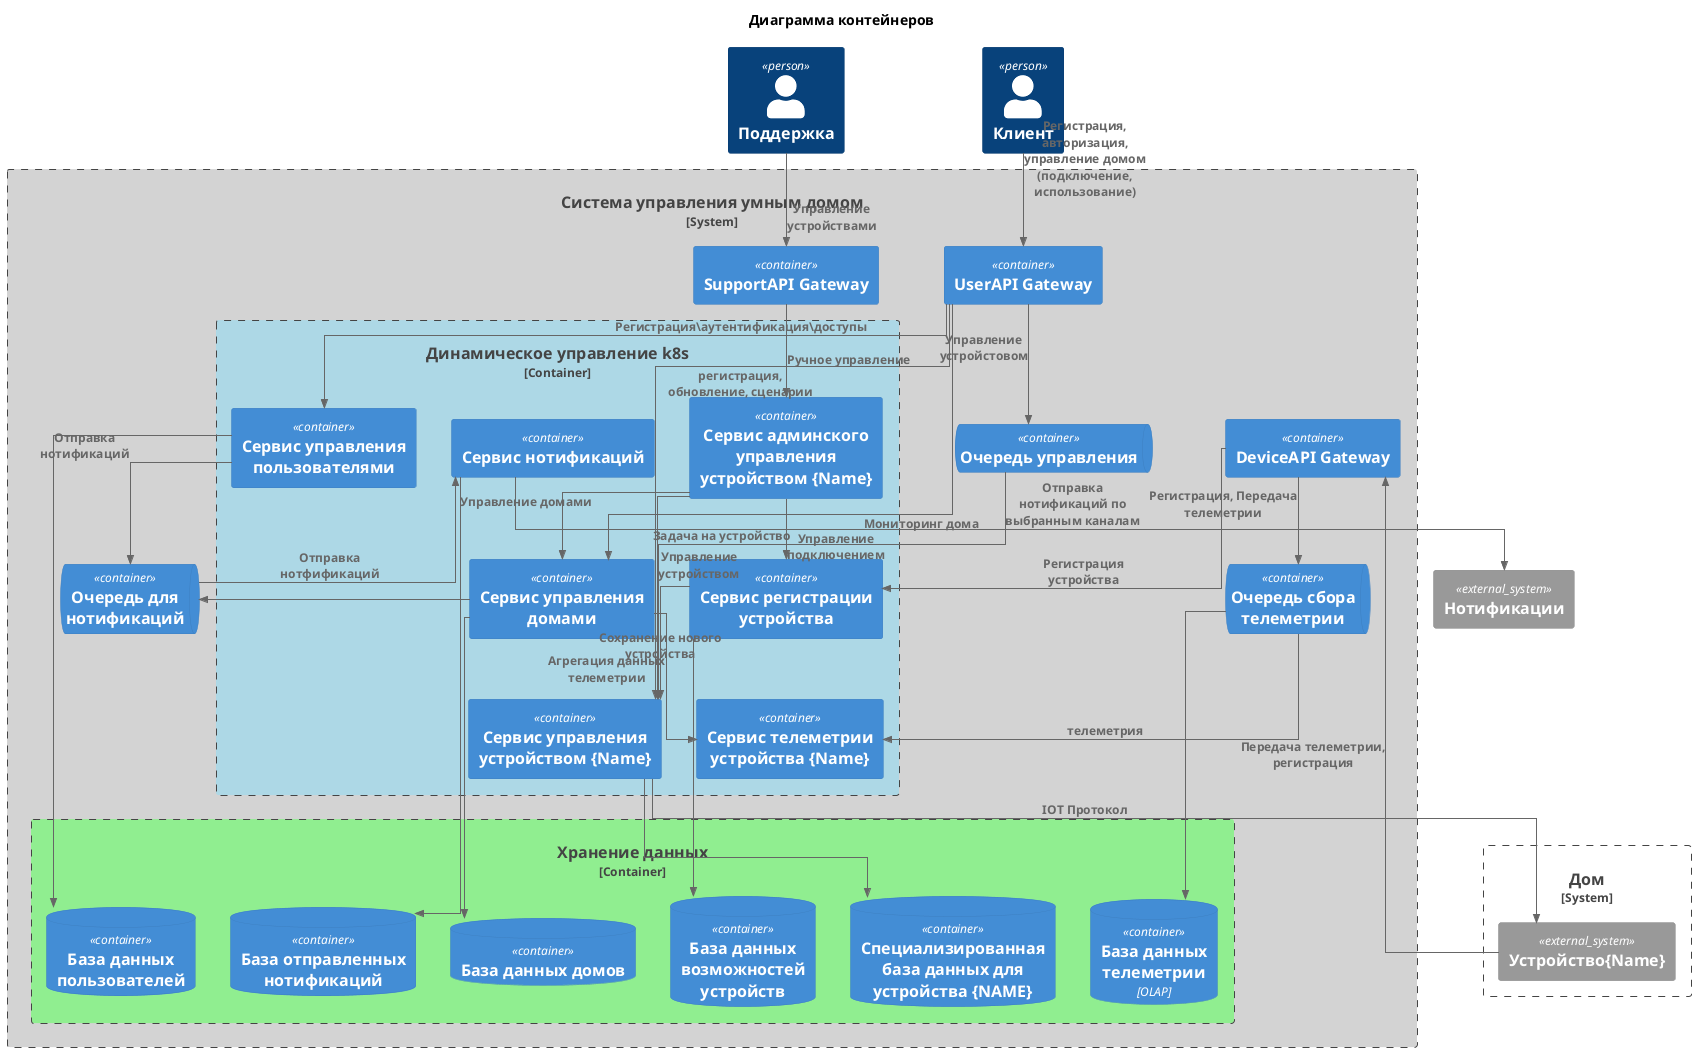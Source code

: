 @startuml

title Диаграмма контейнеров

top to bottom direction
skinparam linetype ortho

!include <C4/C4_Component>

Person(client, "Клиент")
Person(support, "Поддержка")
System_Boundary(house, "Дом") {
    System_Ext(device, "Устройство{Name}")
}
System_Ext(notExt, "Нотификации")
System_Boundary(smartHome, "Система управления умным домом") #LightGrey  {
    Container(gateway, "UserAPI Gateway")
    Container(deviceGateway, "DeviceAPI Gateway")
    Container(supportGateway, "SupportAPI Gateway")
    ContainerQueue(commandQueue, "Очередь управления")
    ContainerQueue(telemetryQueue, "Очередь сбора телеметрии")
    ContainerQueue(notificationsQueue, "Очередь для нотификаций")

    Container_Boundary(k8s, "Динамическое управление k8s")#LightBlue {
        Container(userService, "Сервис управления пользователями")
        Container(houseService, "Сервис управления домами")
        Container(notificationService, "Сервис нотификаций")
        Container(registrationService, "Сервис регистрации устройства")
        Container(deviceService, "Сервис управления устройством {Name}")
        Container(telemetryService, "Сервис телеметрии устройства {Name}")
        Container(adminService, "Сервис админского управления устройством {Name}")
    }
    Container_Boundary(dbBoundary,  "Хранение данных")#LightGreen {
        ContainerDb(userDb, "База данных пользователей")
        ContainerDb(deviceParametersDb, "База данных возможностей устройств")
        ContainerDb(houseDb, "База данных домов")
        ContainerDb(notificationsDB, "База отправленных нотификаций")
        ContainerDb(deviceDB, "Специализированная база данных для устройства {NAME}")
        ContainerDb(telemetryDb, "База данных телеметрии", "OLAP")
    }
}

Rel(client, gateway, "Регистрация, авторизация, управление домом (подключение, использование)")
Rel(support, supportGateway, "Управление устройствами")
Rel(supportGateway, adminService, "Ручное управление")
Rel(adminService, deviceService, "Управление устройством")
Rel(adminService, registrationService, "Управление подключением")
Rel(adminService, houseService, "Управление домами")
Rel(device, deviceGateway, "Передача телеметрии, регистрация")
Rel(deviceGateway, telemetryQueue, "Регистрация, Передача телеметрии")
Rel(gateway, commandQueue, "Управление устройстовом")
Rel(gateway, deviceService, "регистрация, обновление, сценарии")
Rel(telemetryQueue, telemetryService, "телеметрия")
Rel(telemetryQueue, telemetryDb, "")
Rel(userService, notificationsQueue, "Отправка нотификаций")
Rel(gateway, userService, "Регистрация\аутентификация\доступы")
Rel(userService, userDb, "")
Rel(commandQueue, deviceService, "Задача на устройство")
Rel(deviceService, deviceDB, "")
Rel(gateway, houseService, "Мониторинг дома")
Rel(houseService, telemetryService, "Агрегация данных телеметрии")
Rel(houseService, houseDb, "")
Rel(houseService, notificationsQueue, "")
Rel(registrationService, deviceParametersDb, "")
Rel(deviceGateway, registrationService, "Регистрация устройства")
Rel(registrationService, deviceService, "Сохранение нового устройства")
Rel(notificationsQueue, notificationService, "Отправка нотфификаций")
Rel(notificationService, notExt, "Отправка нотификаций по выбранным каналам")
Rel(notificationService, notificationsDB, "")
Rel(deviceService, device, "IOT Протокол")
@enduml